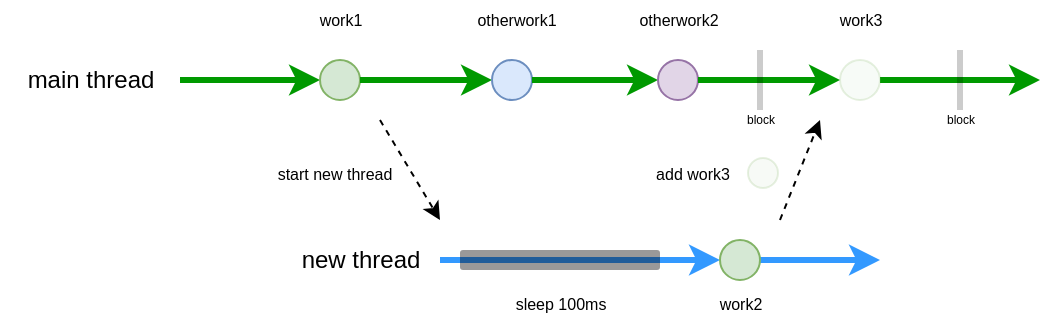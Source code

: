 <mxfile version="22.1.2" type="device">
  <diagram name="Page-1" id="PAVfkgBMzzeHHB0DsLqo">
    <mxGraphModel dx="555" dy="356" grid="1" gridSize="10" guides="1" tooltips="1" connect="1" arrows="1" fold="1" page="1" pageScale="1" pageWidth="850" pageHeight="1100" math="0" shadow="0">
      <root>
        <mxCell id="0" />
        <mxCell id="1" parent="0" />
        <mxCell id="8eTJ-dakigA13zWRXXki-7" value="" style="endArrow=classic;html=1;rounded=0;strokeWidth=3;strokeColor=#009900;" parent="1" source="8eTJ-dakigA13zWRXXki-9" edge="1">
          <mxGeometry width="50" height="50" relative="1" as="geometry">
            <mxPoint x="185" y="220" as="sourcePoint" />
            <mxPoint x="640" y="220" as="targetPoint" />
          </mxGeometry>
        </mxCell>
        <mxCell id="8eTJ-dakigA13zWRXXki-8" value="" style="endArrow=classic;html=1;rounded=0;strokeWidth=3;strokeColor=#3399FF;" parent="1" source="8eTJ-dakigA13zWRXXki-10" edge="1">
          <mxGeometry width="50" height="50" relative="1" as="geometry">
            <mxPoint x="340" y="310" as="sourcePoint" />
            <mxPoint x="560" y="310" as="targetPoint" />
          </mxGeometry>
        </mxCell>
        <mxCell id="8eTJ-dakigA13zWRXXki-15" value="" style="endArrow=classic;html=1;rounded=0;strokeWidth=3;strokeColor=#009900;" parent="1" target="8eTJ-dakigA13zWRXXki-11" edge="1">
          <mxGeometry width="50" height="50" relative="1" as="geometry">
            <mxPoint x="210" y="220" as="sourcePoint" />
            <mxPoint x="665" y="220" as="targetPoint" />
          </mxGeometry>
        </mxCell>
        <mxCell id="8eTJ-dakigA13zWRXXki-11" value="" style="ellipse;whiteSpace=wrap;html=1;aspect=fixed;fillColor=#d5e8d4;strokeColor=#82b366;" parent="1" vertex="1">
          <mxGeometry x="280" y="210" width="20" height="20" as="geometry" />
        </mxCell>
        <mxCell id="8eTJ-dakigA13zWRXXki-16" value="main thread" style="text;html=1;align=center;verticalAlign=middle;resizable=0;points=[];autosize=1;strokeColor=none;fillColor=none;fontSize=12;fontStyle=0" parent="1" vertex="1">
          <mxGeometry x="120" y="205" width="90" height="30" as="geometry" />
        </mxCell>
        <mxCell id="8eTJ-dakigA13zWRXXki-17" value="new thread" style="text;html=1;align=center;verticalAlign=middle;resizable=0;points=[];autosize=1;strokeColor=none;fillColor=none;fontSize=12;fontStyle=0" parent="1" vertex="1">
          <mxGeometry x="260" y="295" width="80" height="30" as="geometry" />
        </mxCell>
        <mxCell id="8eTJ-dakigA13zWRXXki-18" value="work1" style="text;html=1;align=center;verticalAlign=middle;resizable=0;points=[];autosize=1;strokeColor=none;fillColor=none;fontSize=8;" parent="1" vertex="1">
          <mxGeometry x="270" y="180" width="40" height="20" as="geometry" />
        </mxCell>
        <mxCell id="8eTJ-dakigA13zWRXXki-22" value="" style="endArrow=classic;html=1;rounded=0;dashed=1;" parent="1" edge="1">
          <mxGeometry width="50" height="50" relative="1" as="geometry">
            <mxPoint x="310" y="240" as="sourcePoint" />
            <mxPoint x="340" y="290" as="targetPoint" />
          </mxGeometry>
        </mxCell>
        <mxCell id="8eTJ-dakigA13zWRXXki-23" value="" style="endArrow=classic;html=1;rounded=0;strokeWidth=3;strokeColor=#3399FF;" parent="1" target="8eTJ-dakigA13zWRXXki-10" edge="1">
          <mxGeometry width="50" height="50" relative="1" as="geometry">
            <mxPoint x="340" y="310" as="sourcePoint" />
            <mxPoint x="520" y="310" as="targetPoint" />
          </mxGeometry>
        </mxCell>
        <mxCell id="8eTJ-dakigA13zWRXXki-10" value="" style="ellipse;whiteSpace=wrap;html=1;aspect=fixed;fillColor=#d5e8d4;strokeColor=#82b366;" parent="1" vertex="1">
          <mxGeometry x="480" y="300" width="20" height="20" as="geometry" />
        </mxCell>
        <mxCell id="8eTJ-dakigA13zWRXXki-24" value="start new thread" style="text;html=1;align=center;verticalAlign=middle;resizable=0;points=[];autosize=1;strokeColor=none;fillColor=none;fontSize=8;" parent="1" vertex="1">
          <mxGeometry x="247" y="257" width="80" height="20" as="geometry" />
        </mxCell>
        <mxCell id="8eTJ-dakigA13zWRXXki-25" value="work2" style="text;html=1;align=center;verticalAlign=middle;resizable=0;points=[];autosize=1;strokeColor=none;fillColor=none;fontSize=8;" parent="1" vertex="1">
          <mxGeometry x="470" y="322" width="40" height="20" as="geometry" />
        </mxCell>
        <mxCell id="8eTJ-dakigA13zWRXXki-26" value="" style="ellipse;whiteSpace=wrap;html=1;aspect=fixed;fillColor=#d5e8d4;strokeColor=#82b366;opacity=20;" parent="1" vertex="1">
          <mxGeometry x="494" y="259" width="15" height="15" as="geometry" />
        </mxCell>
        <mxCell id="8eTJ-dakigA13zWRXXki-28" value="" style="endArrow=classic;html=1;rounded=0;strokeWidth=3;strokeColor=#009900;" parent="1" source="8eTJ-dakigA13zWRXXki-11" target="8eTJ-dakigA13zWRXXki-27" edge="1">
          <mxGeometry width="50" height="50" relative="1" as="geometry">
            <mxPoint x="300" y="220" as="sourcePoint" />
            <mxPoint x="665" y="220" as="targetPoint" />
          </mxGeometry>
        </mxCell>
        <mxCell id="8eTJ-dakigA13zWRXXki-27" value="" style="ellipse;whiteSpace=wrap;html=1;aspect=fixed;fillColor=#dae8fc;strokeColor=#6c8ebf;" parent="1" vertex="1">
          <mxGeometry x="366" y="210" width="20" height="20" as="geometry" />
        </mxCell>
        <mxCell id="8eTJ-dakigA13zWRXXki-29" value="otherwork1" style="text;html=1;align=center;verticalAlign=middle;resizable=0;points=[];autosize=1;strokeColor=none;fillColor=none;fontSize=8;" parent="1" vertex="1">
          <mxGeometry x="348" y="180" width="60" height="20" as="geometry" />
        </mxCell>
        <mxCell id="8eTJ-dakigA13zWRXXki-31" value="" style="endArrow=classic;html=1;rounded=0;strokeWidth=3;strokeColor=#009900;" parent="1" source="8eTJ-dakigA13zWRXXki-27" target="8eTJ-dakigA13zWRXXki-30" edge="1">
          <mxGeometry width="50" height="50" relative="1" as="geometry">
            <mxPoint x="420" y="220" as="sourcePoint" />
            <mxPoint x="665" y="220" as="targetPoint" />
          </mxGeometry>
        </mxCell>
        <mxCell id="8eTJ-dakigA13zWRXXki-30" value="" style="ellipse;whiteSpace=wrap;html=1;aspect=fixed;fillColor=#e1d5e7;strokeColor=#9673a6;" parent="1" vertex="1">
          <mxGeometry x="449" y="210" width="20" height="20" as="geometry" />
        </mxCell>
        <mxCell id="8eTJ-dakigA13zWRXXki-32" value="otherwork2" style="text;html=1;align=center;verticalAlign=middle;resizable=0;points=[];autosize=1;strokeColor=none;fillColor=none;fontSize=8;" parent="1" vertex="1">
          <mxGeometry x="429" y="180" width="60" height="20" as="geometry" />
        </mxCell>
        <mxCell id="8eTJ-dakigA13zWRXXki-34" value="add work3" style="text;html=1;align=center;verticalAlign=middle;resizable=0;points=[];autosize=1;strokeColor=none;fillColor=none;fontSize=8;" parent="1" vertex="1">
          <mxGeometry x="436" y="257" width="60" height="20" as="geometry" />
        </mxCell>
        <mxCell id="8eTJ-dakigA13zWRXXki-39" value="" style="endArrow=classic;html=1;rounded=0;strokeWidth=3;strokeColor=#009900;" parent="1" source="8eTJ-dakigA13zWRXXki-30" target="8eTJ-dakigA13zWRXXki-9" edge="1">
          <mxGeometry width="50" height="50" relative="1" as="geometry">
            <mxPoint x="490" y="220" as="sourcePoint" />
            <mxPoint x="620" y="220" as="targetPoint" />
          </mxGeometry>
        </mxCell>
        <mxCell id="8eTJ-dakigA13zWRXXki-9" value="" style="ellipse;whiteSpace=wrap;html=1;aspect=fixed;fillColor=#d5e8d4;strokeColor=#82b366;opacity=20;" parent="1" vertex="1">
          <mxGeometry x="540" y="210" width="20" height="20" as="geometry" />
        </mxCell>
        <mxCell id="8eTJ-dakigA13zWRXXki-40" value="work3" style="text;html=1;align=center;verticalAlign=middle;resizable=0;points=[];autosize=1;strokeColor=none;fillColor=none;fontSize=8;" parent="1" vertex="1">
          <mxGeometry x="530" y="180" width="40" height="20" as="geometry" />
        </mxCell>
        <mxCell id="bA6EzcsmYY4J46tHzJjo-3" value="" style="endArrow=none;html=1;rounded=0;strokeWidth=3;opacity=20;" edge="1" parent="1">
          <mxGeometry width="50" height="50" relative="1" as="geometry">
            <mxPoint x="500" y="235" as="sourcePoint" />
            <mxPoint x="500" y="205" as="targetPoint" />
          </mxGeometry>
        </mxCell>
        <mxCell id="bA6EzcsmYY4J46tHzJjo-5" value="" style="endArrow=none;html=1;rounded=0;strokeWidth=3;opacity=20;" edge="1" parent="1">
          <mxGeometry width="50" height="50" relative="1" as="geometry">
            <mxPoint x="600" y="235" as="sourcePoint" />
            <mxPoint x="600" y="205" as="targetPoint" />
          </mxGeometry>
        </mxCell>
        <mxCell id="bA6EzcsmYY4J46tHzJjo-8" value="" style="rounded=1;whiteSpace=wrap;html=1;opacity=40;strokeColor=none;fillColor=#000000;" vertex="1" parent="1">
          <mxGeometry x="350" y="305" width="100" height="10" as="geometry" />
        </mxCell>
        <mxCell id="bA6EzcsmYY4J46tHzJjo-10" value="" style="endArrow=classic;html=1;rounded=0;dashed=1;" edge="1" parent="1">
          <mxGeometry width="50" height="50" relative="1" as="geometry">
            <mxPoint x="510" y="290" as="sourcePoint" />
            <mxPoint x="530" y="240" as="targetPoint" />
          </mxGeometry>
        </mxCell>
        <mxCell id="bA6EzcsmYY4J46tHzJjo-12" value="sleep 100ms" style="text;html=1;align=center;verticalAlign=middle;resizable=0;points=[];autosize=1;strokeColor=none;fillColor=none;fontSize=8;" vertex="1" parent="1">
          <mxGeometry x="365" y="322" width="70" height="20" as="geometry" />
        </mxCell>
        <mxCell id="bA6EzcsmYY4J46tHzJjo-13" value="block" style="text;html=1;align=center;verticalAlign=middle;resizable=0;points=[];autosize=1;strokeColor=none;fillColor=none;fontSize=6;" vertex="1" parent="1">
          <mxGeometry x="480" y="230" width="40" height="20" as="geometry" />
        </mxCell>
        <mxCell id="bA6EzcsmYY4J46tHzJjo-14" value="block" style="text;html=1;align=center;verticalAlign=middle;resizable=0;points=[];autosize=1;strokeColor=none;fillColor=none;fontSize=6;" vertex="1" parent="1">
          <mxGeometry x="580" y="230" width="40" height="20" as="geometry" />
        </mxCell>
      </root>
    </mxGraphModel>
  </diagram>
</mxfile>
